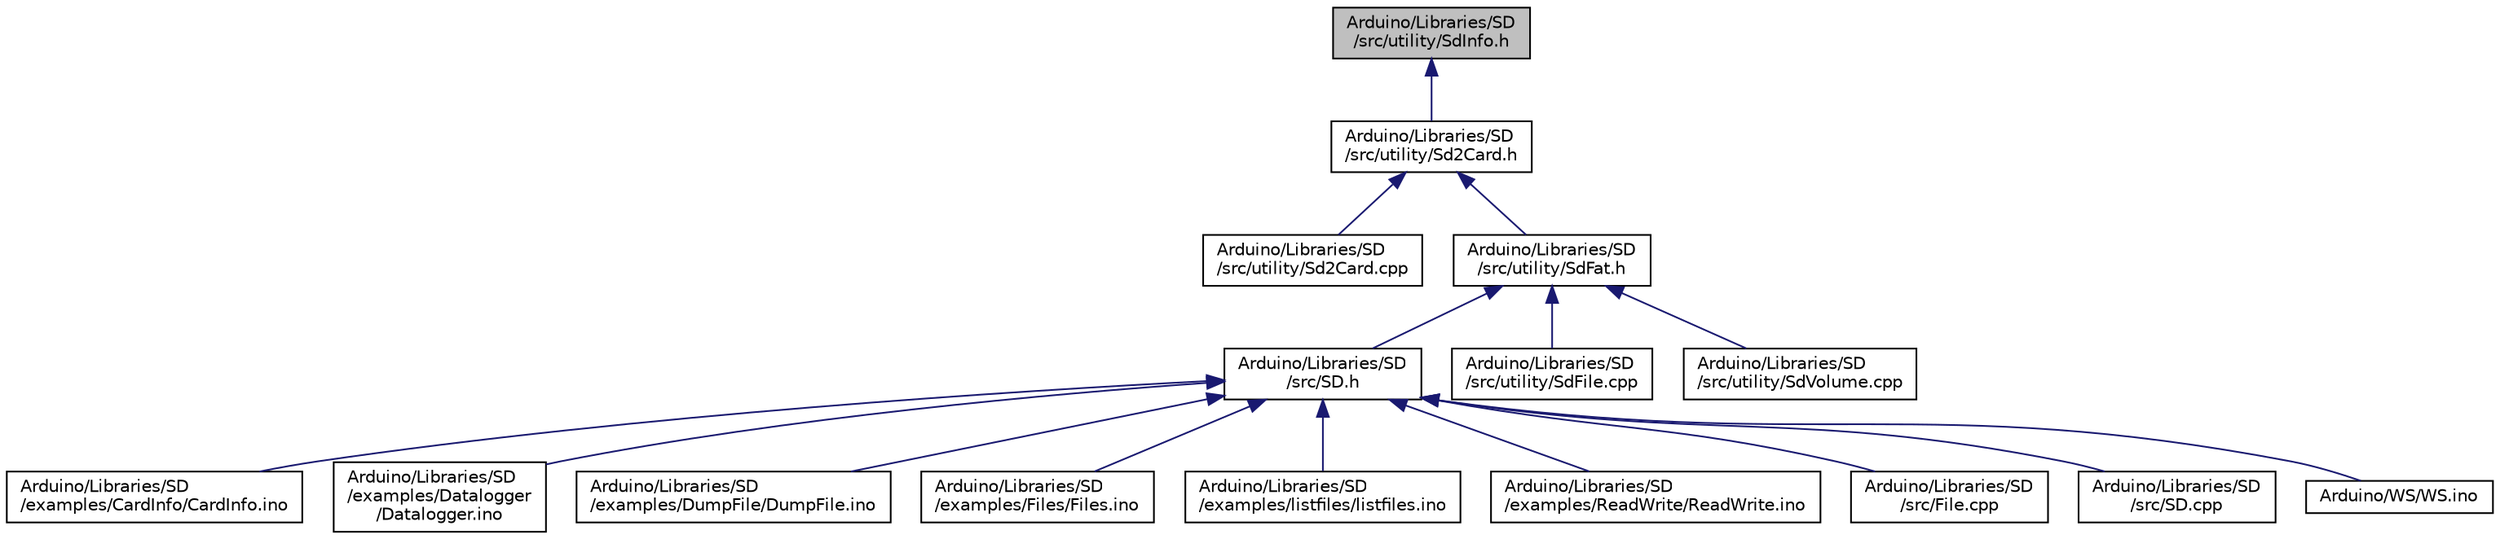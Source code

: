 digraph "Arduino/Libraries/SD/src/utility/SdInfo.h"
{
  edge [fontname="Helvetica",fontsize="10",labelfontname="Helvetica",labelfontsize="10"];
  node [fontname="Helvetica",fontsize="10",shape=record];
  Node2 [label="Arduino/Libraries/SD\l/src/utility/SdInfo.h",height=0.2,width=0.4,color="black", fillcolor="grey75", style="filled", fontcolor="black"];
  Node2 -> Node3 [dir="back",color="midnightblue",fontsize="10",style="solid",fontname="Helvetica"];
  Node3 [label="Arduino/Libraries/SD\l/src/utility/Sd2Card.h",height=0.2,width=0.4,color="black", fillcolor="white", style="filled",URL="$_sd2_card_8h.html"];
  Node3 -> Node4 [dir="back",color="midnightblue",fontsize="10",style="solid",fontname="Helvetica"];
  Node4 [label="Arduino/Libraries/SD\l/src/utility/Sd2Card.cpp",height=0.2,width=0.4,color="black", fillcolor="white", style="filled",URL="$_sd2_card_8cpp.html"];
  Node3 -> Node5 [dir="back",color="midnightblue",fontsize="10",style="solid",fontname="Helvetica"];
  Node5 [label="Arduino/Libraries/SD\l/src/utility/SdFat.h",height=0.2,width=0.4,color="black", fillcolor="white", style="filled",URL="$_sd_fat_8h.html"];
  Node5 -> Node6 [dir="back",color="midnightblue",fontsize="10",style="solid",fontname="Helvetica"];
  Node6 [label="Arduino/Libraries/SD\l/src/SD.h",height=0.2,width=0.4,color="black", fillcolor="white", style="filled",URL="$_s_d_8h.html"];
  Node6 -> Node7 [dir="back",color="midnightblue",fontsize="10",style="solid",fontname="Helvetica"];
  Node7 [label="Arduino/Libraries/SD\l/examples/CardInfo/CardInfo.ino",height=0.2,width=0.4,color="black", fillcolor="white", style="filled",URL="$_card_info_8ino.html"];
  Node6 -> Node8 [dir="back",color="midnightblue",fontsize="10",style="solid",fontname="Helvetica"];
  Node8 [label="Arduino/Libraries/SD\l/examples/Datalogger\l/Datalogger.ino",height=0.2,width=0.4,color="black", fillcolor="white", style="filled",URL="$_datalogger_8ino.html"];
  Node6 -> Node9 [dir="back",color="midnightblue",fontsize="10",style="solid",fontname="Helvetica"];
  Node9 [label="Arduino/Libraries/SD\l/examples/DumpFile/DumpFile.ino",height=0.2,width=0.4,color="black", fillcolor="white", style="filled",URL="$_dump_file_8ino.html"];
  Node6 -> Node10 [dir="back",color="midnightblue",fontsize="10",style="solid",fontname="Helvetica"];
  Node10 [label="Arduino/Libraries/SD\l/examples/Files/Files.ino",height=0.2,width=0.4,color="black", fillcolor="white", style="filled",URL="$_files_8ino.html"];
  Node6 -> Node11 [dir="back",color="midnightblue",fontsize="10",style="solid",fontname="Helvetica"];
  Node11 [label="Arduino/Libraries/SD\l/examples/listfiles/listfiles.ino",height=0.2,width=0.4,color="black", fillcolor="white", style="filled",URL="$listfiles_8ino.html"];
  Node6 -> Node12 [dir="back",color="midnightblue",fontsize="10",style="solid",fontname="Helvetica"];
  Node12 [label="Arduino/Libraries/SD\l/examples/ReadWrite/ReadWrite.ino",height=0.2,width=0.4,color="black", fillcolor="white", style="filled",URL="$_read_write_8ino.html"];
  Node6 -> Node13 [dir="back",color="midnightblue",fontsize="10",style="solid",fontname="Helvetica"];
  Node13 [label="Arduino/Libraries/SD\l/src/File.cpp",height=0.2,width=0.4,color="black", fillcolor="white", style="filled",URL="$_file_8cpp.html"];
  Node6 -> Node14 [dir="back",color="midnightblue",fontsize="10",style="solid",fontname="Helvetica"];
  Node14 [label="Arduino/Libraries/SD\l/src/SD.cpp",height=0.2,width=0.4,color="black", fillcolor="white", style="filled",URL="$_s_d_8cpp.html"];
  Node6 -> Node15 [dir="back",color="midnightblue",fontsize="10",style="solid",fontname="Helvetica"];
  Node15 [label="Arduino/WS/WS.ino",height=0.2,width=0.4,color="black", fillcolor="white", style="filled",URL="$_w_s_8ino.html",tooltip="Weather station power by Arduino. "];
  Node5 -> Node16 [dir="back",color="midnightblue",fontsize="10",style="solid",fontname="Helvetica"];
  Node16 [label="Arduino/Libraries/SD\l/src/utility/SdFile.cpp",height=0.2,width=0.4,color="black", fillcolor="white", style="filled",URL="$_sd_file_8cpp.html"];
  Node5 -> Node17 [dir="back",color="midnightblue",fontsize="10",style="solid",fontname="Helvetica"];
  Node17 [label="Arduino/Libraries/SD\l/src/utility/SdVolume.cpp",height=0.2,width=0.4,color="black", fillcolor="white", style="filled",URL="$_sd_volume_8cpp.html"];
}
